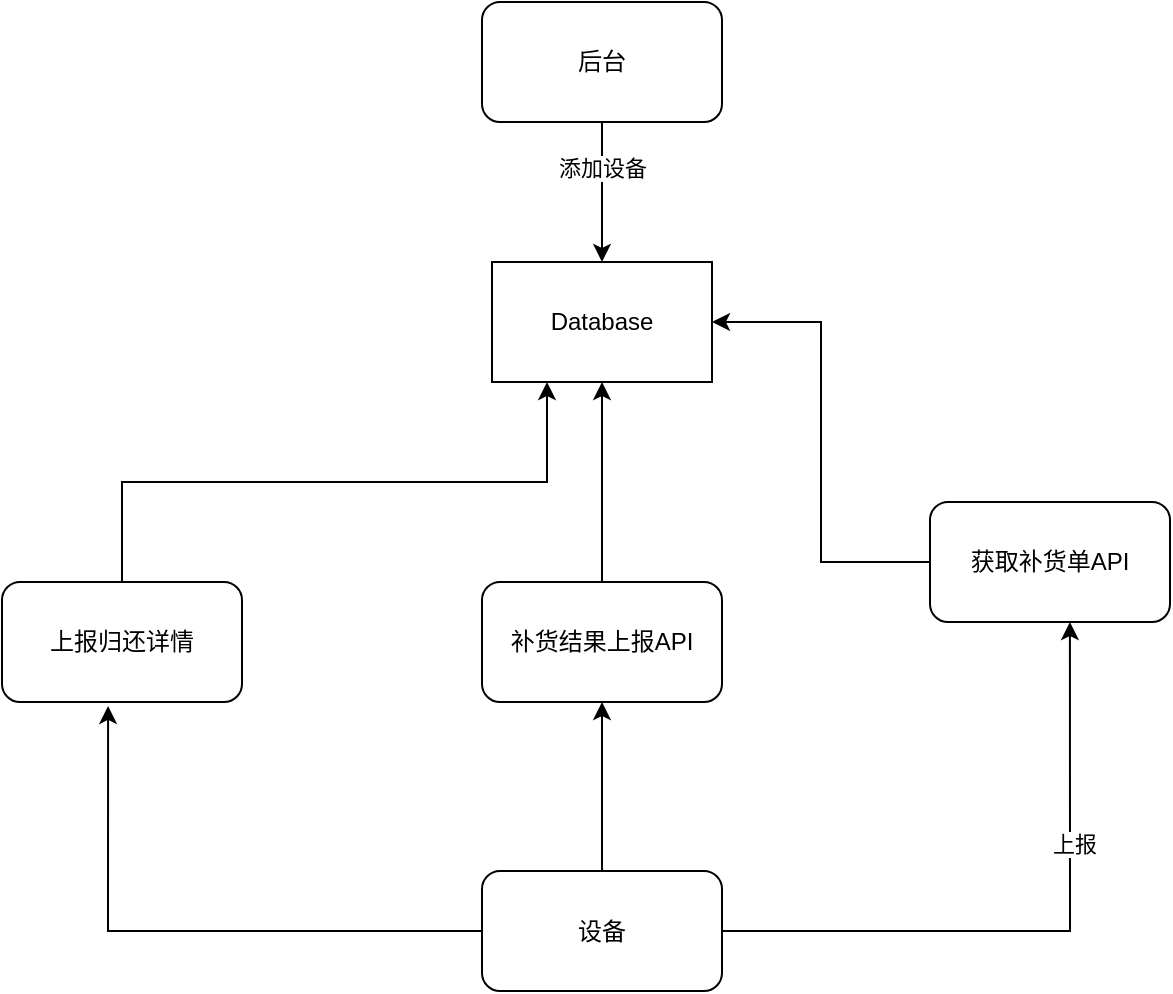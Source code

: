 <mxfile version="14.9.8" type="github">
  <diagram id="6cXuIR9uXFfhO3KRluvD" name="第 1 页">
    <mxGraphModel dx="2489" dy="762" grid="1" gridSize="10" guides="1" tooltips="1" connect="1" arrows="1" fold="1" page="1" pageScale="1" pageWidth="827" pageHeight="1169" math="0" shadow="0">
      <root>
        <mxCell id="0" />
        <mxCell id="1" parent="0" />
        <mxCell id="PeSZ7eTRu0SoFlYCp6fg-1" value="后台" style="rounded=1;whiteSpace=wrap;html=1;" parent="1" vertex="1">
          <mxGeometry x="190" y="150" width="120" height="60" as="geometry" />
        </mxCell>
        <mxCell id="PeSZ7eTRu0SoFlYCp6fg-2" value="Database" style="rounded=0;whiteSpace=wrap;html=1;" parent="1" vertex="1">
          <mxGeometry x="195" y="280" width="110" height="60" as="geometry" />
        </mxCell>
        <mxCell id="PeSZ7eTRu0SoFlYCp6fg-3" value="" style="endArrow=classic;html=1;exitX=0.5;exitY=1;exitDx=0;exitDy=0;" parent="1" source="PeSZ7eTRu0SoFlYCp6fg-1" target="PeSZ7eTRu0SoFlYCp6fg-2" edge="1">
          <mxGeometry width="50" height="50" relative="1" as="geometry">
            <mxPoint x="360" y="450" as="sourcePoint" />
            <mxPoint x="410" y="400" as="targetPoint" />
          </mxGeometry>
        </mxCell>
        <mxCell id="PeSZ7eTRu0SoFlYCp6fg-4" value="添加设备" style="edgeLabel;html=1;align=center;verticalAlign=middle;resizable=0;points=[];" parent="PeSZ7eTRu0SoFlYCp6fg-3" vertex="1" connectable="0">
          <mxGeometry x="-0.343" relative="1" as="geometry">
            <mxPoint as="offset" />
          </mxGeometry>
        </mxCell>
        <mxCell id="PeSZ7eTRu0SoFlYCp6fg-10" style="edgeStyle=orthogonalEdgeStyle;rounded=0;orthogonalLoop=1;jettySize=auto;html=1;exitX=1;exitY=0.5;exitDx=0;exitDy=0;entryX=0.583;entryY=1;entryDx=0;entryDy=0;entryPerimeter=0;" parent="1" source="PeSZ7eTRu0SoFlYCp6fg-5" target="PeSZ7eTRu0SoFlYCp6fg-8" edge="1">
          <mxGeometry relative="1" as="geometry" />
        </mxCell>
        <mxCell id="PeSZ7eTRu0SoFlYCp6fg-12" value="上报" style="edgeLabel;html=1;align=center;verticalAlign=middle;resizable=0;points=[];" parent="PeSZ7eTRu0SoFlYCp6fg-10" vertex="1" connectable="0">
          <mxGeometry x="0.324" y="-2" relative="1" as="geometry">
            <mxPoint as="offset" />
          </mxGeometry>
        </mxCell>
        <mxCell id="qs5BppO8JJoYADpuSl5a-4" style="edgeStyle=orthogonalEdgeStyle;rounded=0;orthogonalLoop=1;jettySize=auto;html=1;entryX=0.442;entryY=1.033;entryDx=0;entryDy=0;entryPerimeter=0;" parent="1" source="PeSZ7eTRu0SoFlYCp6fg-5" target="qs5BppO8JJoYADpuSl5a-1" edge="1">
          <mxGeometry relative="1" as="geometry" />
        </mxCell>
        <mxCell id="PeSZ7eTRu0SoFlYCp6fg-5" value="设备" style="rounded=1;whiteSpace=wrap;html=1;" parent="1" vertex="1">
          <mxGeometry x="190" y="584.5" width="120" height="60" as="geometry" />
        </mxCell>
        <mxCell id="PeSZ7eTRu0SoFlYCp6fg-11" style="edgeStyle=orthogonalEdgeStyle;rounded=0;orthogonalLoop=1;jettySize=auto;html=1;exitX=0.5;exitY=0;exitDx=0;exitDy=0;entryX=0.5;entryY=1;entryDx=0;entryDy=0;" parent="1" source="PeSZ7eTRu0SoFlYCp6fg-6" target="PeSZ7eTRu0SoFlYCp6fg-2" edge="1">
          <mxGeometry relative="1" as="geometry" />
        </mxCell>
        <mxCell id="PeSZ7eTRu0SoFlYCp6fg-6" value="补货结果上报API" style="rounded=1;whiteSpace=wrap;html=1;" parent="1" vertex="1">
          <mxGeometry x="190" y="440" width="120" height="60" as="geometry" />
        </mxCell>
        <mxCell id="PeSZ7eTRu0SoFlYCp6fg-7" value="" style="endArrow=classic;html=1;exitX=0.5;exitY=0;exitDx=0;exitDy=0;" parent="1" source="PeSZ7eTRu0SoFlYCp6fg-5" target="PeSZ7eTRu0SoFlYCp6fg-6" edge="1">
          <mxGeometry width="50" height="50" relative="1" as="geometry">
            <mxPoint x="370" y="560" as="sourcePoint" />
            <mxPoint x="420" y="510" as="targetPoint" />
          </mxGeometry>
        </mxCell>
        <mxCell id="PeSZ7eTRu0SoFlYCp6fg-9" style="edgeStyle=orthogonalEdgeStyle;rounded=0;orthogonalLoop=1;jettySize=auto;html=1;exitX=0;exitY=0.5;exitDx=0;exitDy=0;entryX=1;entryY=0.5;entryDx=0;entryDy=0;" parent="1" source="PeSZ7eTRu0SoFlYCp6fg-8" target="PeSZ7eTRu0SoFlYCp6fg-2" edge="1">
          <mxGeometry relative="1" as="geometry" />
        </mxCell>
        <mxCell id="PeSZ7eTRu0SoFlYCp6fg-8" value="获取补货单API" style="rounded=1;whiteSpace=wrap;html=1;" parent="1" vertex="1">
          <mxGeometry x="414" y="400" width="120" height="60" as="geometry" />
        </mxCell>
        <mxCell id="qs5BppO8JJoYADpuSl5a-7" style="edgeStyle=orthogonalEdgeStyle;rounded=0;orthogonalLoop=1;jettySize=auto;html=1;exitX=0.5;exitY=0;exitDx=0;exitDy=0;entryX=0.25;entryY=1;entryDx=0;entryDy=0;" parent="1" source="qs5BppO8JJoYADpuSl5a-1" target="PeSZ7eTRu0SoFlYCp6fg-2" edge="1">
          <mxGeometry relative="1" as="geometry">
            <mxPoint x="180" y="325" as="targetPoint" />
          </mxGeometry>
        </mxCell>
        <mxCell id="qs5BppO8JJoYADpuSl5a-1" value="上报归还详情" style="rounded=1;whiteSpace=wrap;html=1;" parent="1" vertex="1">
          <mxGeometry x="-50" y="440" width="120" height="60" as="geometry" />
        </mxCell>
      </root>
    </mxGraphModel>
  </diagram>
</mxfile>
